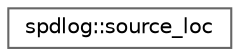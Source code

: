 digraph "类继承关系图"
{
 // LATEX_PDF_SIZE
  bgcolor="transparent";
  edge [fontname=Helvetica,fontsize=10,labelfontname=Helvetica,labelfontsize=10];
  node [fontname=Helvetica,fontsize=10,shape=box,height=0.2,width=0.4];
  rankdir="LR";
  Node0 [id="Node000000",label="spdlog::source_loc",height=0.2,width=0.4,color="grey40", fillcolor="white", style="filled",URL="$structspdlog_1_1source__loc.html",tooltip=" "];
}
